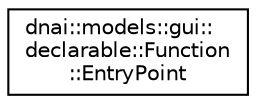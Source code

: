 digraph "Graphical Class Hierarchy"
{
  edge [fontname="Helvetica",fontsize="10",labelfontname="Helvetica",labelfontsize="10"];
  node [fontname="Helvetica",fontsize="10",shape=record];
  rankdir="LR";
  Node1 [label="dnai::models::gui::\ldeclarable::Function\l::EntryPoint",height=0.2,width=0.4,color="black", fillcolor="white", style="filled",URL="$structdnai_1_1models_1_1gui_1_1declarable_1_1_function_1_1_entry_point.html"];
}
